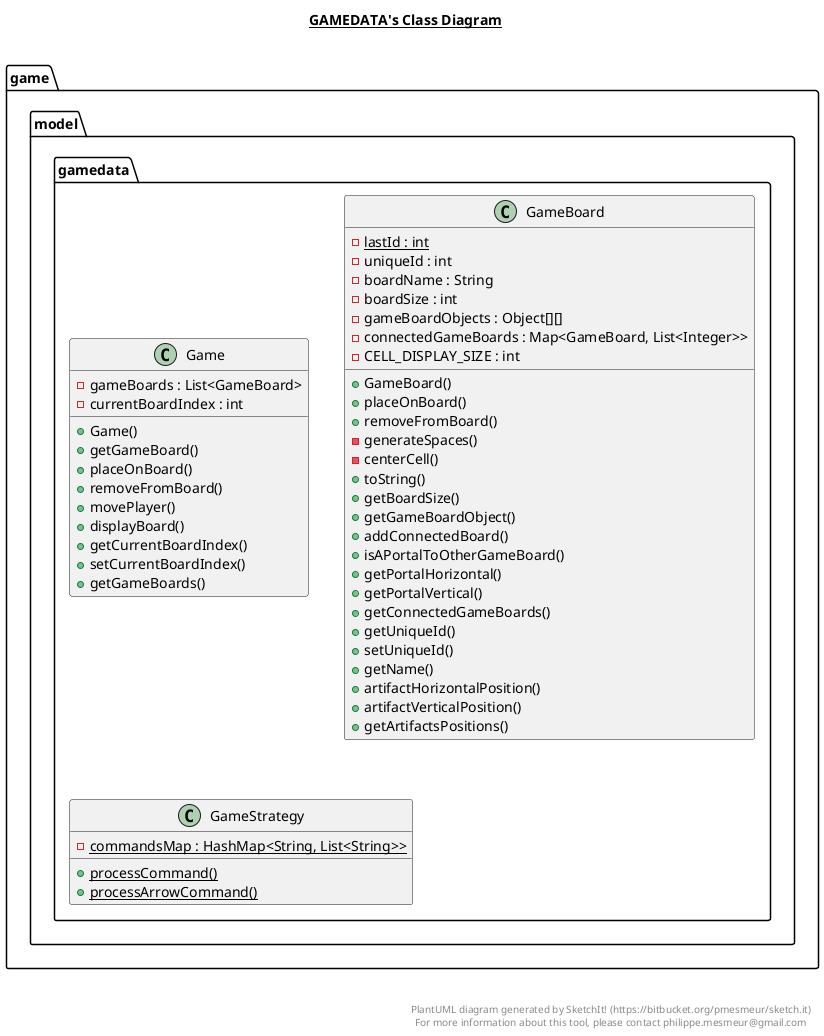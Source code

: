 @startuml

title __GAMEDATA's Class Diagram__\n

  package game {
    package game.model {
      package game.model.gamedata {
        class Game {
            - gameBoards : List<GameBoard>
            - currentBoardIndex : int
            + Game()
            + getGameBoard()
            + placeOnBoard()
            + removeFromBoard()
            + movePlayer()
            + displayBoard()
            + getCurrentBoardIndex()
            + setCurrentBoardIndex()
            + getGameBoards()
        }
      }
    }
  }
  

  package game {
    package game.model {
      package game.model.gamedata {
        class GameBoard {
            {static} - lastId : int
            - uniqueId : int
            - boardName : String
            - boardSize : int
            - gameBoardObjects : Object[][]
            - connectedGameBoards : Map<GameBoard, List<Integer>>
            - CELL_DISPLAY_SIZE : int
            + GameBoard()
            + placeOnBoard()
            + removeFromBoard()
            - generateSpaces()
            - centerCell()
            + toString()
            + getBoardSize()
            + getGameBoardObject()
            + addConnectedBoard()
            + isAPortalToOtherGameBoard()
            + getPortalHorizontal()
            + getPortalVertical()
            + getConnectedGameBoards()
            + getUniqueId()
            + setUniqueId()
            + getName()
            + artifactHorizontalPosition()
            + artifactVerticalPosition()
            + getArtifactsPositions()
        }
      }
    }
  }
  

  package game {
    package game.model {
      package game.model.gamedata {
        class GameStrategy {
            {static} - commandsMap : HashMap<String, List<String>>
            {static} + processCommand()
            {static} + processArrowCommand()
        }
      }
    }
  }
  



right footer


PlantUML diagram generated by SketchIt! (https://bitbucket.org/pmesmeur/sketch.it)
For more information about this tool, please contact philippe.mesmeur@gmail.com
endfooter

@enduml
